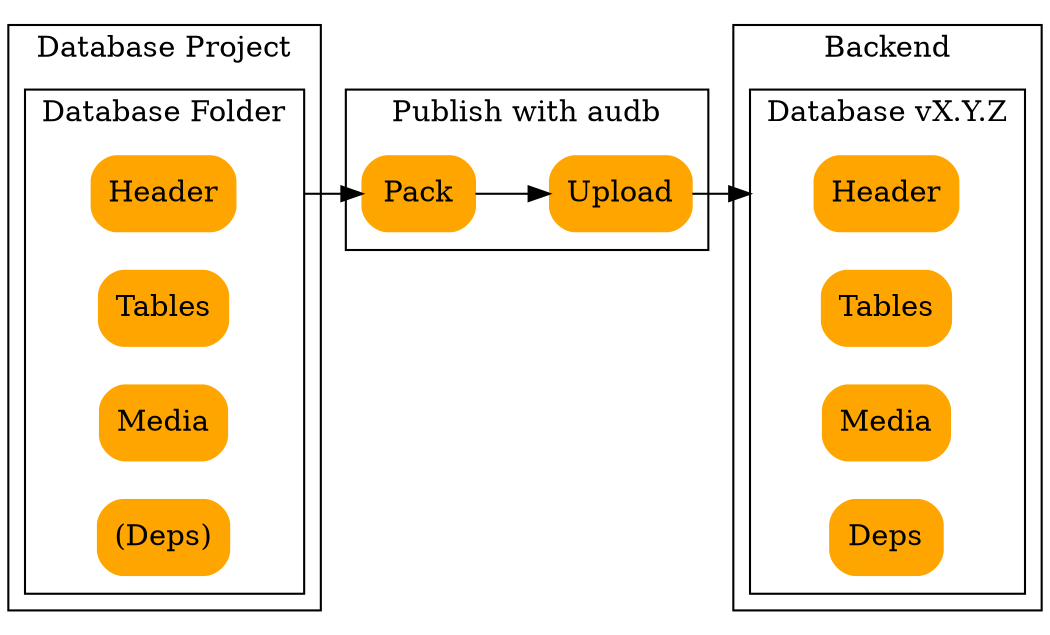 
digraph G {

    rankdir=LR
    node[shape=Mrecord, style=filled, color=orange]
    compound=true

    subgraph cluster_project {
        label="Database Project"
        subgraph cluster_folder {
            label="Database Folder"
            header_in[label="Header"]
            tables_in[label="Tables"]
            media_in[label="Media"]
            deps_in[label="(Deps)"]
        }
    }

    subgraph cluster_publish {
        label="Publish with audb"
        pack[label="Pack"]
        upload[label="Upload"]
    }

    subgraph cluster_backend {
        label="Backend"
        subgraph cluster_database {
            label="Database vX.Y.Z"
            header_out[label="Header"]
            tables_out[label="Tables"]
            media_out[label="Media"]
            deps_out[label="Deps"]
        }
    }

    header_in->pack [ltail=cluster_folder]
    pack->upload
    upload->header_out [lhead=cluster_database]

}
